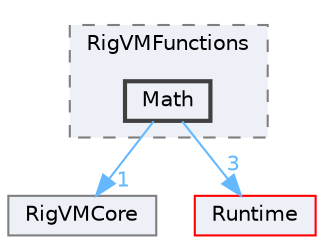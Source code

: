 digraph "Math"
{
 // INTERACTIVE_SVG=YES
 // LATEX_PDF_SIZE
  bgcolor="transparent";
  edge [fontname=Helvetica,fontsize=10,labelfontname=Helvetica,labelfontsize=10];
  node [fontname=Helvetica,fontsize=10,shape=box,height=0.2,width=0.4];
  compound=true
  subgraph clusterdir_2ea3c46b37758ecbfb4981bd7f3dbc1d {
    graph [ bgcolor="#edf0f7", pencolor="grey50", label="RigVMFunctions", fontname=Helvetica,fontsize=10 style="filled,dashed", URL="dir_2ea3c46b37758ecbfb4981bd7f3dbc1d.html",tooltip=""]
  dir_c690e6b3fadbe6b07cc301864367859b [label="Math", fillcolor="#edf0f7", color="grey25", style="filled,bold", URL="dir_c690e6b3fadbe6b07cc301864367859b.html",tooltip=""];
  }
  dir_0c92e88e414b6b43407e8a5cc0feb0c2 [label="RigVMCore", fillcolor="#edf0f7", color="grey50", style="filled", URL="dir_0c92e88e414b6b43407e8a5cc0feb0c2.html",tooltip=""];
  dir_7536b172fbd480bfd146a1b1acd6856b [label="Runtime", fillcolor="#edf0f7", color="red", style="filled", URL="dir_7536b172fbd480bfd146a1b1acd6856b.html",tooltip=""];
  dir_c690e6b3fadbe6b07cc301864367859b->dir_0c92e88e414b6b43407e8a5cc0feb0c2 [headlabel="1", labeldistance=1.5 headhref="dir_000607_000974.html" href="dir_000607_000974.html" color="steelblue1" fontcolor="steelblue1"];
  dir_c690e6b3fadbe6b07cc301864367859b->dir_7536b172fbd480bfd146a1b1acd6856b [headlabel="3", labeldistance=1.5 headhref="dir_000607_000984.html" href="dir_000607_000984.html" color="steelblue1" fontcolor="steelblue1"];
}
